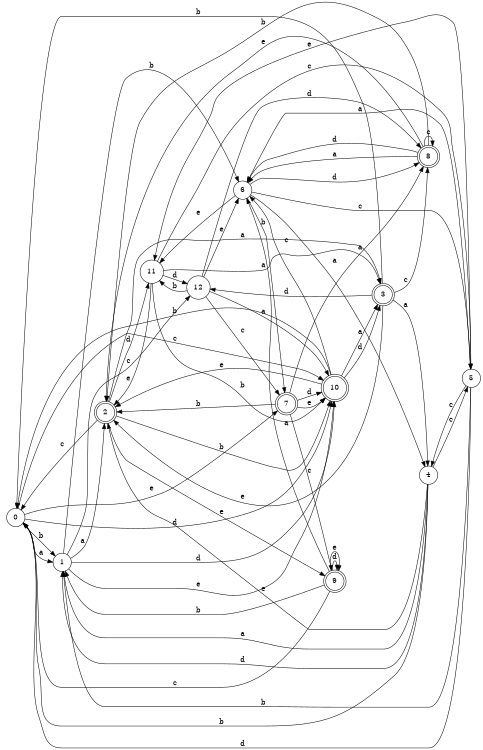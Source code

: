 digraph n11_1 {
__start0 [label="" shape="none"];

rankdir=LR;
size="8,5";

s0 [style="filled", color="black", fillcolor="white" shape="circle", label="0"];
s1 [style="filled", color="black", fillcolor="white" shape="circle", label="1"];
s2 [style="rounded,filled", color="black", fillcolor="white" shape="doublecircle", label="2"];
s3 [style="rounded,filled", color="black", fillcolor="white" shape="doublecircle", label="3"];
s4 [style="filled", color="black", fillcolor="white" shape="circle", label="4"];
s5 [style="filled", color="black", fillcolor="white" shape="circle", label="5"];
s6 [style="filled", color="black", fillcolor="white" shape="circle", label="6"];
s7 [style="rounded,filled", color="black", fillcolor="white" shape="doublecircle", label="7"];
s8 [style="rounded,filled", color="black", fillcolor="white" shape="doublecircle", label="8"];
s9 [style="rounded,filled", color="black", fillcolor="white" shape="doublecircle", label="9"];
s10 [style="rounded,filled", color="black", fillcolor="white" shape="doublecircle", label="10"];
s11 [style="filled", color="black", fillcolor="white" shape="circle", label="11"];
s12 [style="filled", color="black", fillcolor="white" shape="circle", label="12"];
s0 -> s1 [label="a"];
s0 -> s1 [label="b"];
s0 -> s10 [label="c"];
s0 -> s10 [label="d"];
s0 -> s7 [label="e"];
s1 -> s2 [label="a"];
s1 -> s6 [label="b"];
s1 -> s12 [label="c"];
s1 -> s10 [label="d"];
s1 -> s10 [label="e"];
s2 -> s3 [label="a"];
s2 -> s10 [label="b"];
s2 -> s0 [label="c"];
s2 -> s11 [label="d"];
s2 -> s9 [label="e"];
s3 -> s4 [label="a"];
s3 -> s0 [label="b"];
s3 -> s8 [label="c"];
s3 -> s12 [label="d"];
s3 -> s2 [label="e"];
s4 -> s1 [label="a"];
s4 -> s0 [label="b"];
s4 -> s5 [label="c"];
s4 -> s1 [label="d"];
s4 -> s2 [label="e"];
s5 -> s6 [label="a"];
s5 -> s1 [label="b"];
s5 -> s4 [label="c"];
s5 -> s0 [label="d"];
s5 -> s11 [label="e"];
s6 -> s4 [label="a"];
s6 -> s7 [label="b"];
s6 -> s5 [label="c"];
s6 -> s8 [label="d"];
s6 -> s11 [label="e"];
s7 -> s8 [label="a"];
s7 -> s2 [label="b"];
s7 -> s9 [label="c"];
s7 -> s10 [label="d"];
s7 -> s10 [label="e"];
s8 -> s6 [label="a"];
s8 -> s2 [label="b"];
s8 -> s8 [label="c"];
s8 -> s6 [label="d"];
s8 -> s2 [label="e"];
s9 -> s6 [label="a"];
s9 -> s1 [label="b"];
s9 -> s0 [label="c"];
s9 -> s9 [label="d"];
s9 -> s9 [label="e"];
s10 -> s3 [label="a"];
s10 -> s0 [label="b"];
s10 -> s6 [label="c"];
s10 -> s3 [label="d"];
s10 -> s2 [label="e"];
s11 -> s3 [label="a"];
s11 -> s10 [label="b"];
s11 -> s5 [label="c"];
s11 -> s12 [label="d"];
s11 -> s2 [label="e"];
s12 -> s10 [label="a"];
s12 -> s11 [label="b"];
s12 -> s7 [label="c"];
s12 -> s8 [label="d"];
s12 -> s6 [label="e"];

}